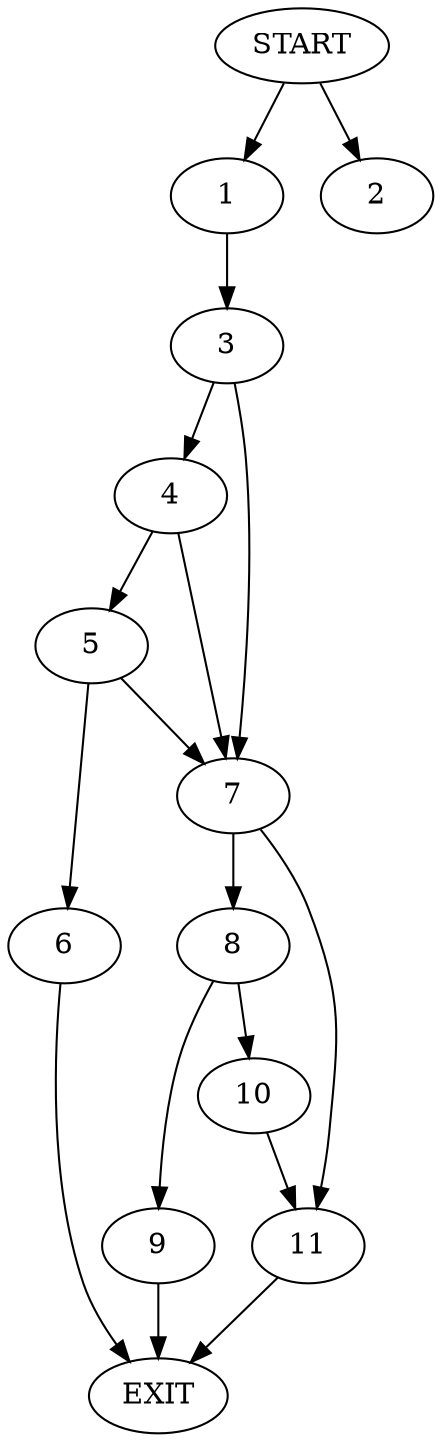 digraph { 
0 [label="START"];
1;
2;
3;
4;
5;
6;
7;
8;
9;
10;
11;
12[label="EXIT"];
0 -> 1;
0 -> 2;
1 -> 3;
3 -> 4;
3 -> 7;
4 -> 5;
4 -> 7;
5 -> 6;
5 -> 7;
6 -> 12;
7 -> 8;
7 -> 11;
8 -> 9;
8 -> 10;
9 -> 12;
10 -> 11;
11 -> 12;
}